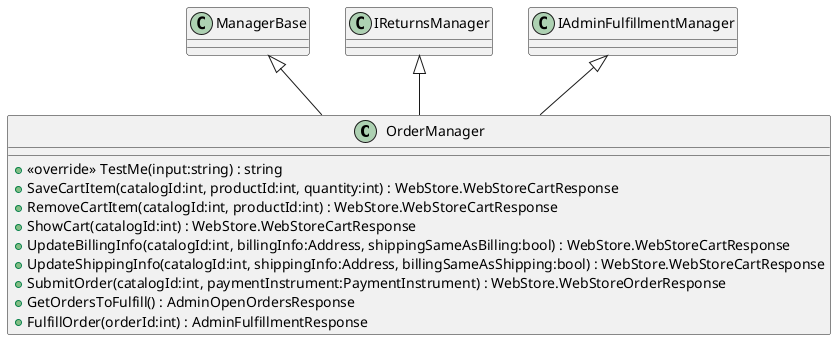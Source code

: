 @startuml
class OrderManager {
    + <<override>> TestMe(input:string) : string
    + SaveCartItem(catalogId:int, productId:int, quantity:int) : WebStore.WebStoreCartResponse
    + RemoveCartItem(catalogId:int, productId:int) : WebStore.WebStoreCartResponse
    + ShowCart(catalogId:int) : WebStore.WebStoreCartResponse
    + UpdateBillingInfo(catalogId:int, billingInfo:Address, shippingSameAsBilling:bool) : WebStore.WebStoreCartResponse
    + UpdateShippingInfo(catalogId:int, shippingInfo:Address, billingSameAsShipping:bool) : WebStore.WebStoreCartResponse
    + SubmitOrder(catalogId:int, paymentInstrument:PaymentInstrument) : WebStore.WebStoreOrderResponse
    + GetOrdersToFulfill() : AdminOpenOrdersResponse
    + FulfillOrder(orderId:int) : AdminFulfillmentResponse
}
ManagerBase <|-- OrderManager
IReturnsManager <|-- OrderManager
IAdminFulfillmentManager <|-- OrderManager
@enduml
